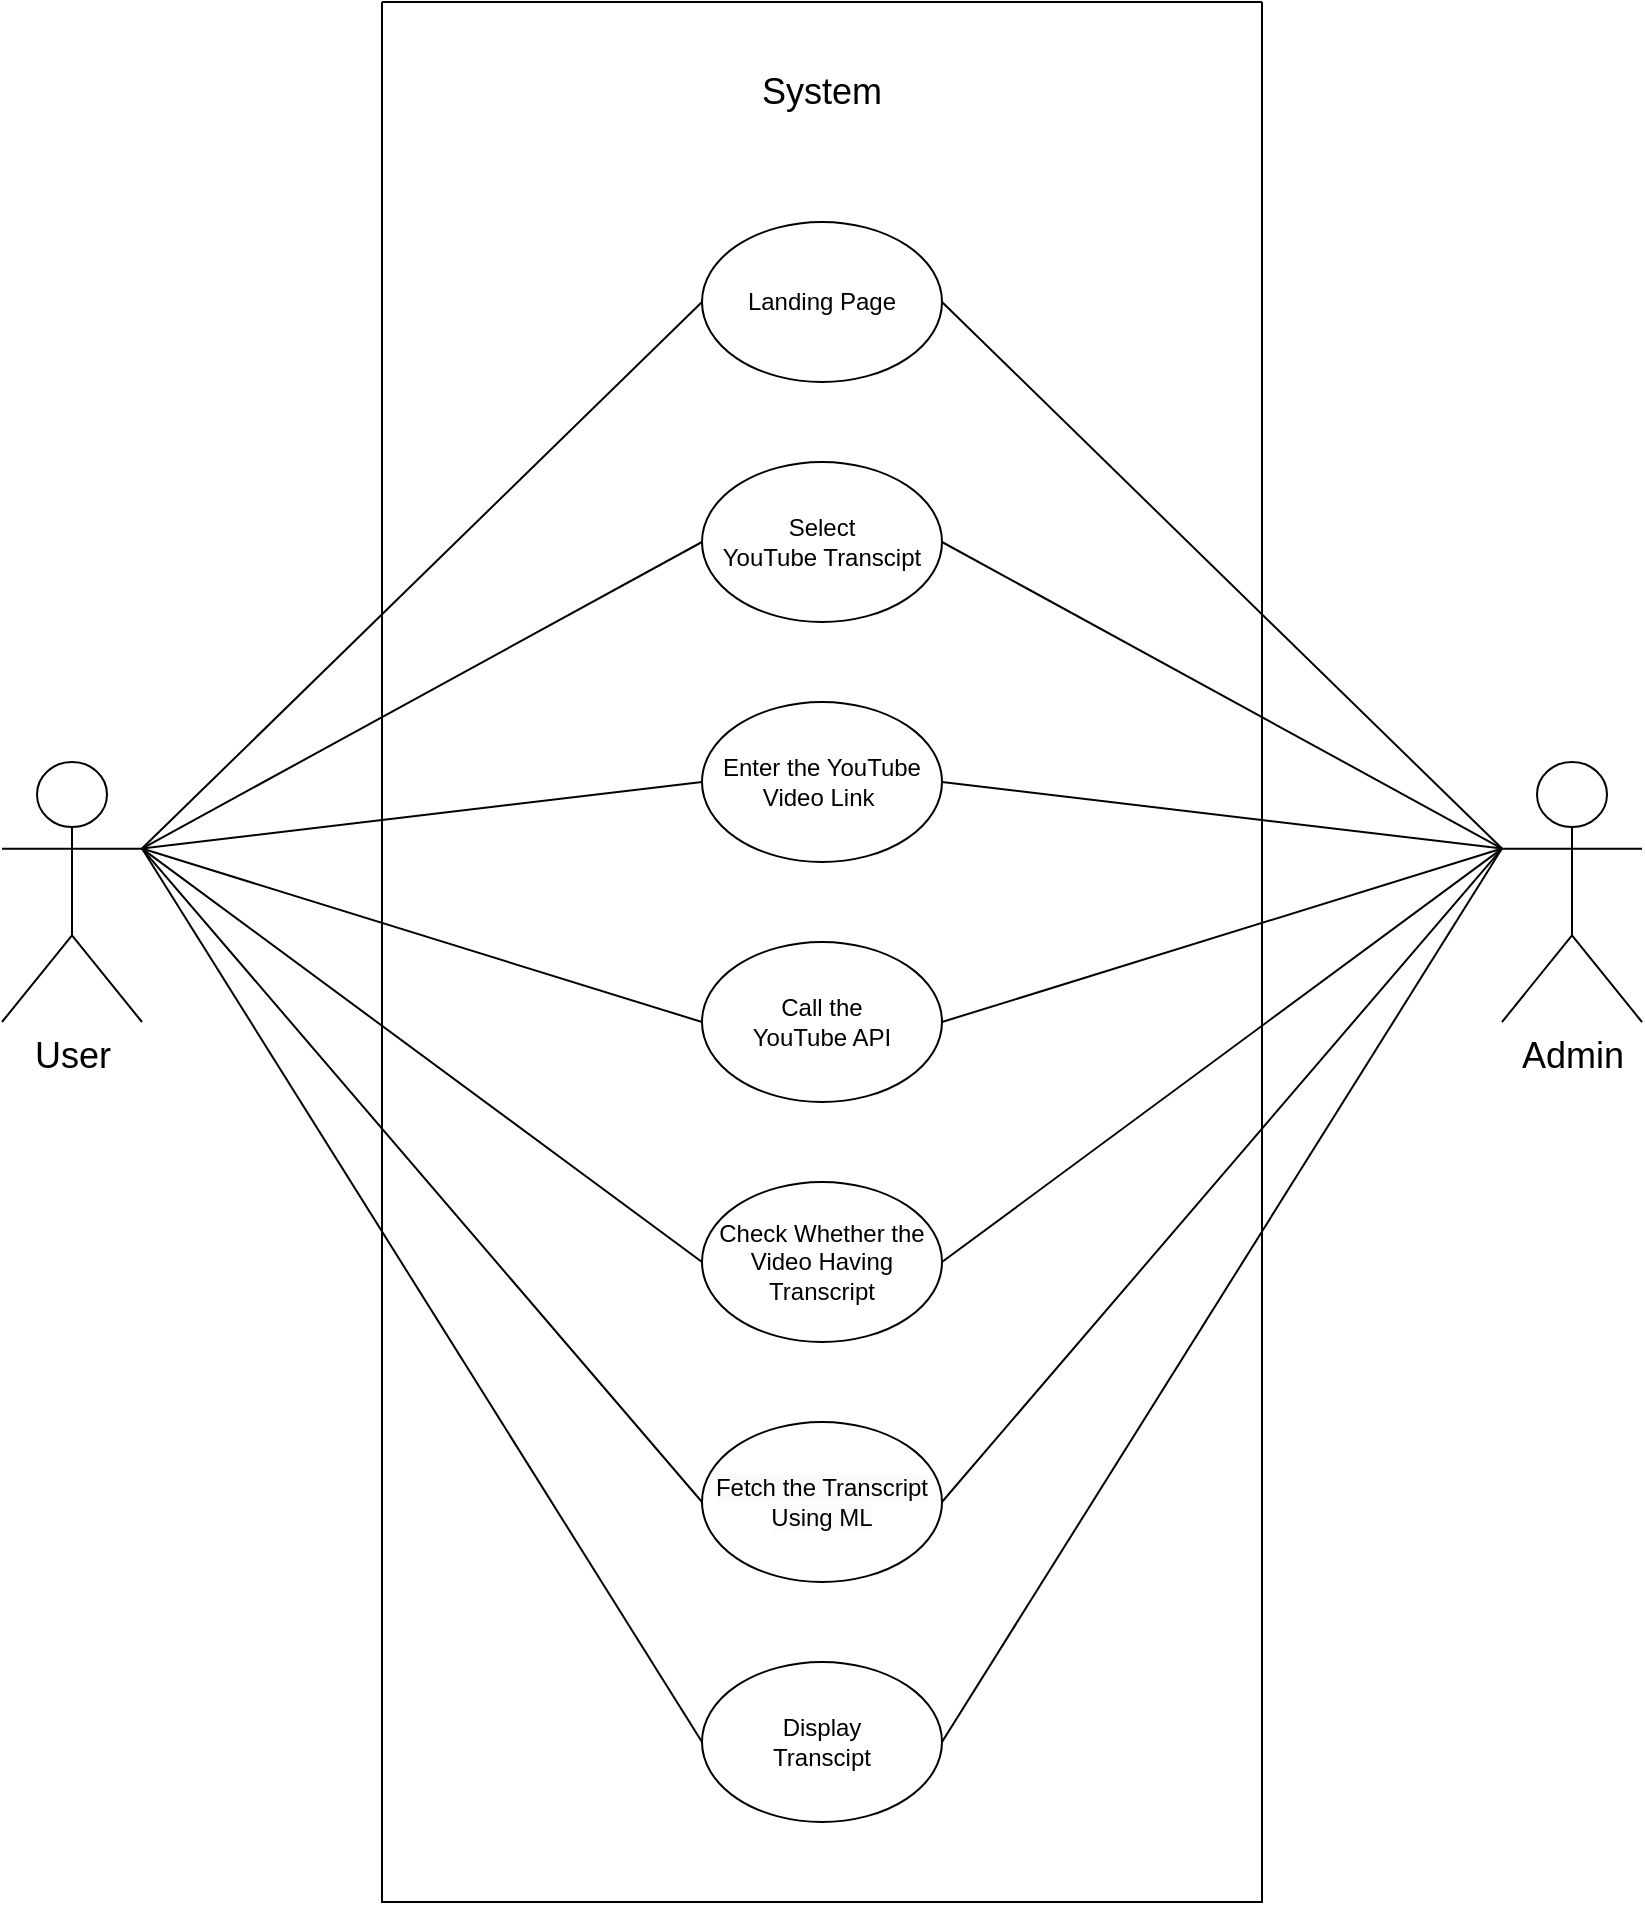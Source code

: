 <mxfile version="22.0.3" type="device">
  <diagram name="Page-1" id="26LcqoKIbVZz4ytmPdBD">
    <mxGraphModel dx="1727" dy="1010" grid="1" gridSize="10" guides="1" tooltips="1" connect="1" arrows="1" fold="1" page="1" pageScale="1" pageWidth="850" pageHeight="1100" math="0" shadow="0">
      <root>
        <mxCell id="0" />
        <mxCell id="1" parent="0" />
        <mxCell id="ynXd6DMi-HEMfMiKVoHw-1" value="Landing Page" style="ellipse;whiteSpace=wrap;html=1;" vertex="1" parent="1">
          <mxGeometry x="366" y="120" width="120" height="80" as="geometry" />
        </mxCell>
        <mxCell id="ynXd6DMi-HEMfMiKVoHw-2" value="Select &lt;br&gt;YouTube Transcipt" style="ellipse;whiteSpace=wrap;html=1;" vertex="1" parent="1">
          <mxGeometry x="366" y="240" width="120" height="80" as="geometry" />
        </mxCell>
        <mxCell id="ynXd6DMi-HEMfMiKVoHw-3" value="Enter the YouTube Video Link&amp;nbsp;" style="ellipse;whiteSpace=wrap;html=1;" vertex="1" parent="1">
          <mxGeometry x="366" y="360" width="120" height="80" as="geometry" />
        </mxCell>
        <mxCell id="ynXd6DMi-HEMfMiKVoHw-4" value="Call the &lt;br&gt;YouTube API" style="ellipse;whiteSpace=wrap;html=1;" vertex="1" parent="1">
          <mxGeometry x="366" y="480" width="120" height="80" as="geometry" />
        </mxCell>
        <mxCell id="ynXd6DMi-HEMfMiKVoHw-5" value="Check Whether the Video Having Transcript" style="ellipse;whiteSpace=wrap;html=1;" vertex="1" parent="1">
          <mxGeometry x="366" y="600" width="120" height="80" as="geometry" />
        </mxCell>
        <mxCell id="ynXd6DMi-HEMfMiKVoHw-6" value="&lt;span style=&quot;color: rgb(0, 0, 0); font-family: Helvetica; font-size: 12px; font-style: normal; font-variant-ligatures: normal; font-variant-caps: normal; font-weight: 400; letter-spacing: normal; orphans: 2; text-align: center; text-indent: 0px; text-transform: none; widows: 2; word-spacing: 0px; -webkit-text-stroke-width: 0px; background-color: rgb(251, 251, 251); text-decoration-thickness: initial; text-decoration-style: initial; text-decoration-color: initial; float: none; display: inline !important;&quot;&gt;Fetch the Transcript Using ML&lt;/span&gt;" style="ellipse;whiteSpace=wrap;html=1;" vertex="1" parent="1">
          <mxGeometry x="366" y="720" width="120" height="80" as="geometry" />
        </mxCell>
        <mxCell id="ynXd6DMi-HEMfMiKVoHw-7" value="Display &lt;br&gt;Transcipt" style="ellipse;whiteSpace=wrap;html=1;" vertex="1" parent="1">
          <mxGeometry x="366" y="840" width="120" height="80" as="geometry" />
        </mxCell>
        <mxCell id="ynXd6DMi-HEMfMiKVoHw-8" value="" style="swimlane;startSize=0;" vertex="1" parent="1">
          <mxGeometry x="206" y="10" width="440" height="950" as="geometry" />
        </mxCell>
        <mxCell id="ynXd6DMi-HEMfMiKVoHw-9" value="System" style="text;html=1;strokeColor=none;fillColor=none;align=center;verticalAlign=middle;whiteSpace=wrap;rounded=0;fontSize=18;" vertex="1" parent="ynXd6DMi-HEMfMiKVoHw-8">
          <mxGeometry x="190" y="30" width="60" height="30" as="geometry" />
        </mxCell>
        <mxCell id="ynXd6DMi-HEMfMiKVoHw-23" value="" style="endArrow=none;html=1;rounded=0;entryX=0;entryY=0.333;entryDx=0;entryDy=0;entryPerimeter=0;" edge="1" parent="ynXd6DMi-HEMfMiKVoHw-8" target="ynXd6DMi-HEMfMiKVoHw-11">
          <mxGeometry width="50" height="50" relative="1" as="geometry">
            <mxPoint x="280" y="150" as="sourcePoint" />
            <mxPoint x="330" y="100" as="targetPoint" />
          </mxGeometry>
        </mxCell>
        <mxCell id="ynXd6DMi-HEMfMiKVoHw-11" value="&lt;font style=&quot;font-size: 18px;&quot;&gt;Admin&lt;/font&gt;" style="shape=umlActor;verticalLabelPosition=bottom;verticalAlign=top;html=1;outlineConnect=0;" vertex="1" parent="1">
          <mxGeometry x="766" y="390" width="70" height="130" as="geometry" />
        </mxCell>
        <mxCell id="ynXd6DMi-HEMfMiKVoHw-14" value="&lt;font style=&quot;font-size: 18px;&quot;&gt;User&lt;/font&gt;" style="shape=umlActor;verticalLabelPosition=bottom;verticalAlign=top;html=1;outlineConnect=0;" vertex="1" parent="1">
          <mxGeometry x="16" y="390" width="70" height="130" as="geometry" />
        </mxCell>
        <mxCell id="ynXd6DMi-HEMfMiKVoHw-15" value="" style="endArrow=none;html=1;rounded=0;exitX=1;exitY=0.333;exitDx=0;exitDy=0;exitPerimeter=0;entryX=0;entryY=0.5;entryDx=0;entryDy=0;" edge="1" parent="1" source="ynXd6DMi-HEMfMiKVoHw-14" target="ynXd6DMi-HEMfMiKVoHw-1">
          <mxGeometry width="50" height="50" relative="1" as="geometry">
            <mxPoint x="86" y="440" as="sourcePoint" />
            <mxPoint x="136" y="390" as="targetPoint" />
          </mxGeometry>
        </mxCell>
        <mxCell id="ynXd6DMi-HEMfMiKVoHw-16" value="" style="endArrow=none;html=1;rounded=0;entryX=0;entryY=0.5;entryDx=0;entryDy=0;exitX=1;exitY=0.333;exitDx=0;exitDy=0;exitPerimeter=0;" edge="1" parent="1" source="ynXd6DMi-HEMfMiKVoHw-14" target="ynXd6DMi-HEMfMiKVoHw-2">
          <mxGeometry width="50" height="50" relative="1" as="geometry">
            <mxPoint x="86" y="430" as="sourcePoint" />
            <mxPoint x="376" y="170" as="targetPoint" />
          </mxGeometry>
        </mxCell>
        <mxCell id="ynXd6DMi-HEMfMiKVoHw-17" value="" style="endArrow=none;html=1;rounded=0;entryX=0;entryY=0.5;entryDx=0;entryDy=0;exitX=1;exitY=0.333;exitDx=0;exitDy=0;exitPerimeter=0;" edge="1" parent="1" source="ynXd6DMi-HEMfMiKVoHw-14" target="ynXd6DMi-HEMfMiKVoHw-3">
          <mxGeometry width="50" height="50" relative="1" as="geometry">
            <mxPoint x="96" y="440" as="sourcePoint" />
            <mxPoint x="376" y="290" as="targetPoint" />
          </mxGeometry>
        </mxCell>
        <mxCell id="ynXd6DMi-HEMfMiKVoHw-18" value="" style="endArrow=none;html=1;rounded=0;entryX=0;entryY=0.5;entryDx=0;entryDy=0;exitX=1;exitY=0.333;exitDx=0;exitDy=0;exitPerimeter=0;" edge="1" parent="1" source="ynXd6DMi-HEMfMiKVoHw-14" target="ynXd6DMi-HEMfMiKVoHw-4">
          <mxGeometry width="50" height="50" relative="1" as="geometry">
            <mxPoint x="86" y="430" as="sourcePoint" />
            <mxPoint x="376" y="410" as="targetPoint" />
          </mxGeometry>
        </mxCell>
        <mxCell id="ynXd6DMi-HEMfMiKVoHw-19" value="" style="endArrow=none;html=1;rounded=0;entryX=0;entryY=0.5;entryDx=0;entryDy=0;exitX=1;exitY=0.333;exitDx=0;exitDy=0;exitPerimeter=0;" edge="1" parent="1" source="ynXd6DMi-HEMfMiKVoHw-14" target="ynXd6DMi-HEMfMiKVoHw-5">
          <mxGeometry width="50" height="50" relative="1" as="geometry">
            <mxPoint x="106" y="453" as="sourcePoint" />
            <mxPoint x="386" y="420" as="targetPoint" />
          </mxGeometry>
        </mxCell>
        <mxCell id="ynXd6DMi-HEMfMiKVoHw-20" value="" style="endArrow=none;html=1;rounded=0;entryX=0;entryY=0.5;entryDx=0;entryDy=0;exitX=1;exitY=0.333;exitDx=0;exitDy=0;exitPerimeter=0;" edge="1" parent="1" source="ynXd6DMi-HEMfMiKVoHw-14" target="ynXd6DMi-HEMfMiKVoHw-6">
          <mxGeometry width="50" height="50" relative="1" as="geometry">
            <mxPoint x="116" y="463" as="sourcePoint" />
            <mxPoint x="396" y="430" as="targetPoint" />
          </mxGeometry>
        </mxCell>
        <mxCell id="ynXd6DMi-HEMfMiKVoHw-21" value="" style="endArrow=none;html=1;rounded=0;entryX=0;entryY=0.5;entryDx=0;entryDy=0;exitX=1;exitY=0.333;exitDx=0;exitDy=0;exitPerimeter=0;" edge="1" parent="1" source="ynXd6DMi-HEMfMiKVoHw-14" target="ynXd6DMi-HEMfMiKVoHw-7">
          <mxGeometry width="50" height="50" relative="1" as="geometry">
            <mxPoint x="96" y="443" as="sourcePoint" />
            <mxPoint x="376" y="770" as="targetPoint" />
          </mxGeometry>
        </mxCell>
        <mxCell id="ynXd6DMi-HEMfMiKVoHw-25" value="" style="endArrow=none;html=1;rounded=0;entryX=0;entryY=0.333;entryDx=0;entryDy=0;entryPerimeter=0;exitX=1;exitY=0.5;exitDx=0;exitDy=0;" edge="1" parent="1" source="ynXd6DMi-HEMfMiKVoHw-2" target="ynXd6DMi-HEMfMiKVoHw-11">
          <mxGeometry width="50" height="50" relative="1" as="geometry">
            <mxPoint x="496" y="170" as="sourcePoint" />
            <mxPoint x="776" y="443" as="targetPoint" />
          </mxGeometry>
        </mxCell>
        <mxCell id="ynXd6DMi-HEMfMiKVoHw-26" value="" style="endArrow=none;html=1;rounded=0;entryX=0;entryY=0.333;entryDx=0;entryDy=0;entryPerimeter=0;exitX=1;exitY=0.5;exitDx=0;exitDy=0;" edge="1" parent="1" source="ynXd6DMi-HEMfMiKVoHw-4" target="ynXd6DMi-HEMfMiKVoHw-11">
          <mxGeometry width="50" height="50" relative="1" as="geometry">
            <mxPoint x="496" y="290" as="sourcePoint" />
            <mxPoint x="776" y="443" as="targetPoint" />
          </mxGeometry>
        </mxCell>
        <mxCell id="ynXd6DMi-HEMfMiKVoHw-27" value="" style="endArrow=none;html=1;rounded=0;entryX=0;entryY=0.333;entryDx=0;entryDy=0;entryPerimeter=0;exitX=1;exitY=0.5;exitDx=0;exitDy=0;" edge="1" parent="1" source="ynXd6DMi-HEMfMiKVoHw-5" target="ynXd6DMi-HEMfMiKVoHw-11">
          <mxGeometry width="50" height="50" relative="1" as="geometry">
            <mxPoint x="506" y="300" as="sourcePoint" />
            <mxPoint x="786" y="453" as="targetPoint" />
          </mxGeometry>
        </mxCell>
        <mxCell id="ynXd6DMi-HEMfMiKVoHw-28" value="" style="endArrow=none;html=1;rounded=0;entryX=0;entryY=0.333;entryDx=0;entryDy=0;entryPerimeter=0;exitX=1;exitY=0.5;exitDx=0;exitDy=0;" edge="1" parent="1" source="ynXd6DMi-HEMfMiKVoHw-6" target="ynXd6DMi-HEMfMiKVoHw-11">
          <mxGeometry width="50" height="50" relative="1" as="geometry">
            <mxPoint x="516" y="310" as="sourcePoint" />
            <mxPoint x="796" y="463" as="targetPoint" />
          </mxGeometry>
        </mxCell>
        <mxCell id="ynXd6DMi-HEMfMiKVoHw-29" value="" style="endArrow=none;html=1;rounded=0;entryX=0;entryY=0.333;entryDx=0;entryDy=0;entryPerimeter=0;exitX=1;exitY=0.5;exitDx=0;exitDy=0;" edge="1" parent="1" source="ynXd6DMi-HEMfMiKVoHw-7" target="ynXd6DMi-HEMfMiKVoHw-11">
          <mxGeometry width="50" height="50" relative="1" as="geometry">
            <mxPoint x="526" y="320" as="sourcePoint" />
            <mxPoint x="806" y="473" as="targetPoint" />
          </mxGeometry>
        </mxCell>
        <mxCell id="ynXd6DMi-HEMfMiKVoHw-30" value="" style="endArrow=none;html=1;rounded=0;entryX=0;entryY=0.333;entryDx=0;entryDy=0;entryPerimeter=0;exitX=1;exitY=0.5;exitDx=0;exitDy=0;" edge="1" parent="1" source="ynXd6DMi-HEMfMiKVoHw-3" target="ynXd6DMi-HEMfMiKVoHw-11">
          <mxGeometry width="50" height="50" relative="1" as="geometry">
            <mxPoint x="496" y="530" as="sourcePoint" />
            <mxPoint x="786" y="453" as="targetPoint" />
          </mxGeometry>
        </mxCell>
      </root>
    </mxGraphModel>
  </diagram>
</mxfile>
